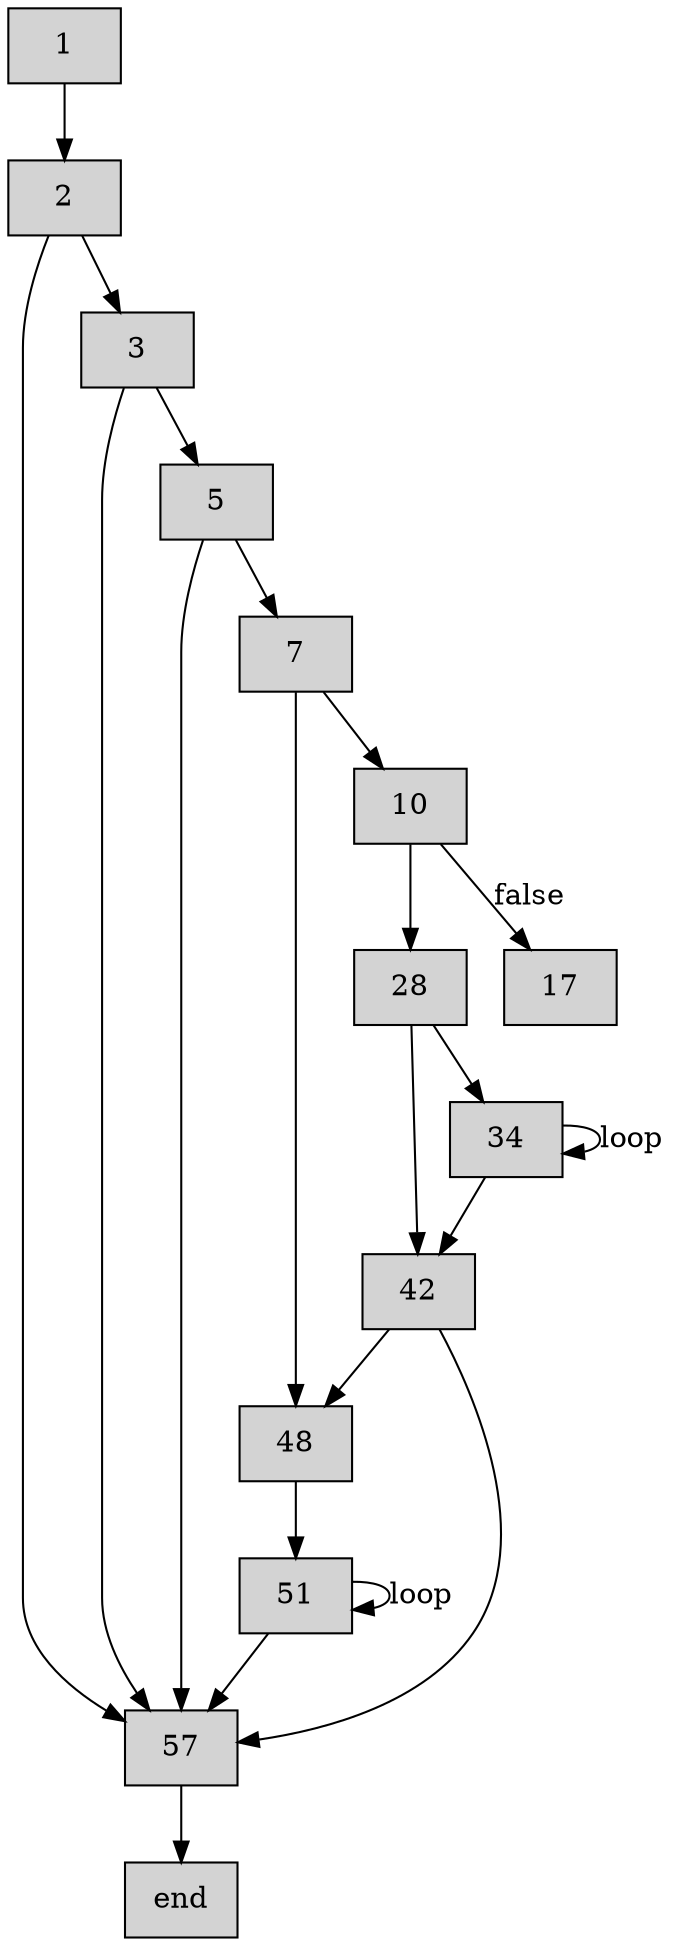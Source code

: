 digraph CFG {
    node[shape=box, style=filled];

    "1" -> "2";
    "2" -> "57";
    "2" -> "3";
    "3" -> "57";
    "3" -> "5";
    "5" -> "7";
    "5" -> "57";
    "7" -> "48";
    "7" -> "10";
    "10" -> "28";
    "10" -> "17" [label="false"];
    "28" -> "42";
    "28" -> "34";
    "34" -> "42";
    "34" -> "34" [label="loop"];
    "42" -> "48";
    "42" -> "57";
    "48" -> "51";
    "51" -> "57";
    "51" -> "51" [label="loop"];
    "57" -> "end";
}
